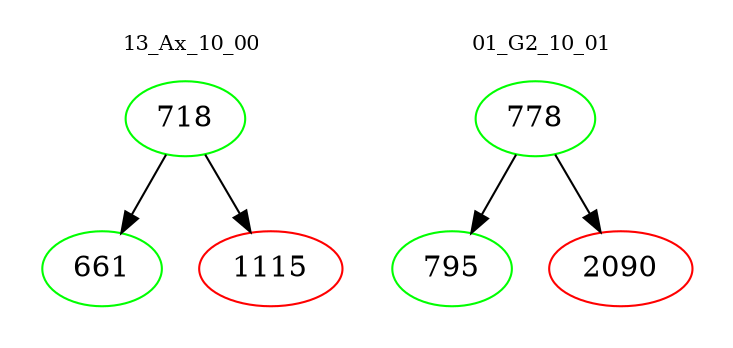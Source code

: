 digraph{
subgraph cluster_0 {
color = white
label = "13_Ax_10_00";
fontsize=10;
T0_718 [label="718", color="green"]
T0_718 -> T0_661 [color="black"]
T0_661 [label="661", color="green"]
T0_718 -> T0_1115 [color="black"]
T0_1115 [label="1115", color="red"]
}
subgraph cluster_1 {
color = white
label = "01_G2_10_01";
fontsize=10;
T1_778 [label="778", color="green"]
T1_778 -> T1_795 [color="black"]
T1_795 [label="795", color="green"]
T1_778 -> T1_2090 [color="black"]
T1_2090 [label="2090", color="red"]
}
}
